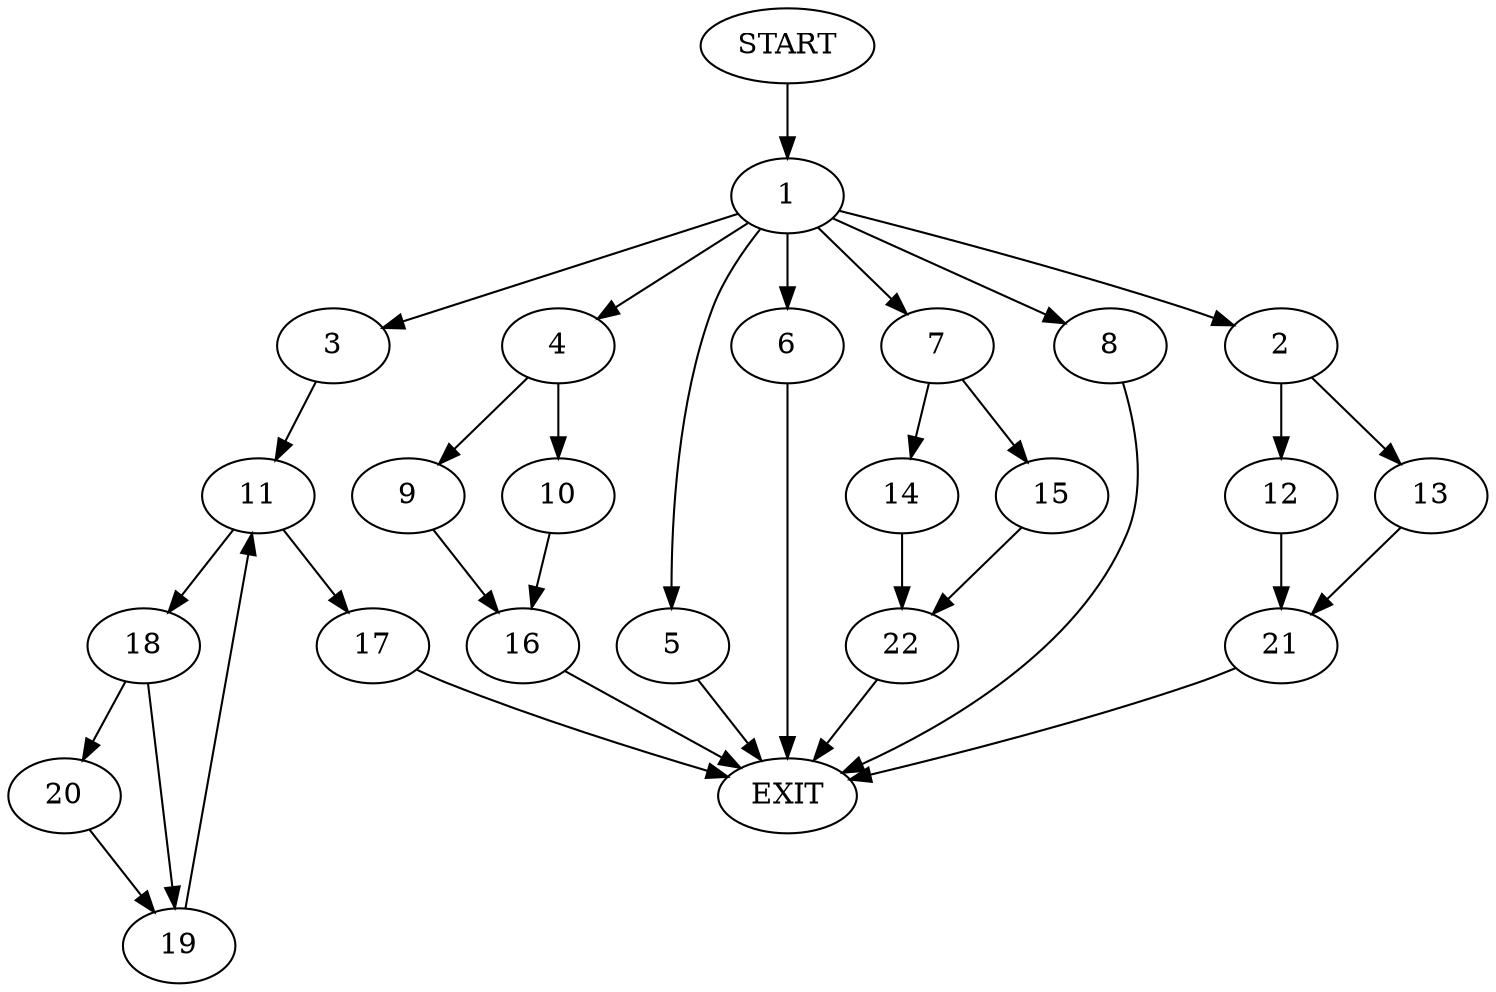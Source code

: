 digraph {
0 [label="START"]
23 [label="EXIT"]
0 -> 1
1 -> 2
1 -> 3
1 -> 4
1 -> 5
1 -> 6
1 -> 7
1 -> 8
5 -> 23
8 -> 23
4 -> 9
4 -> 10
6 -> 23
3 -> 11
2 -> 12
2 -> 13
7 -> 14
7 -> 15
9 -> 16
10 -> 16
16 -> 23
11 -> 17
11 -> 18
18 -> 19
18 -> 20
17 -> 23
20 -> 19
19 -> 11
13 -> 21
12 -> 21
21 -> 23
14 -> 22
15 -> 22
22 -> 23
}
